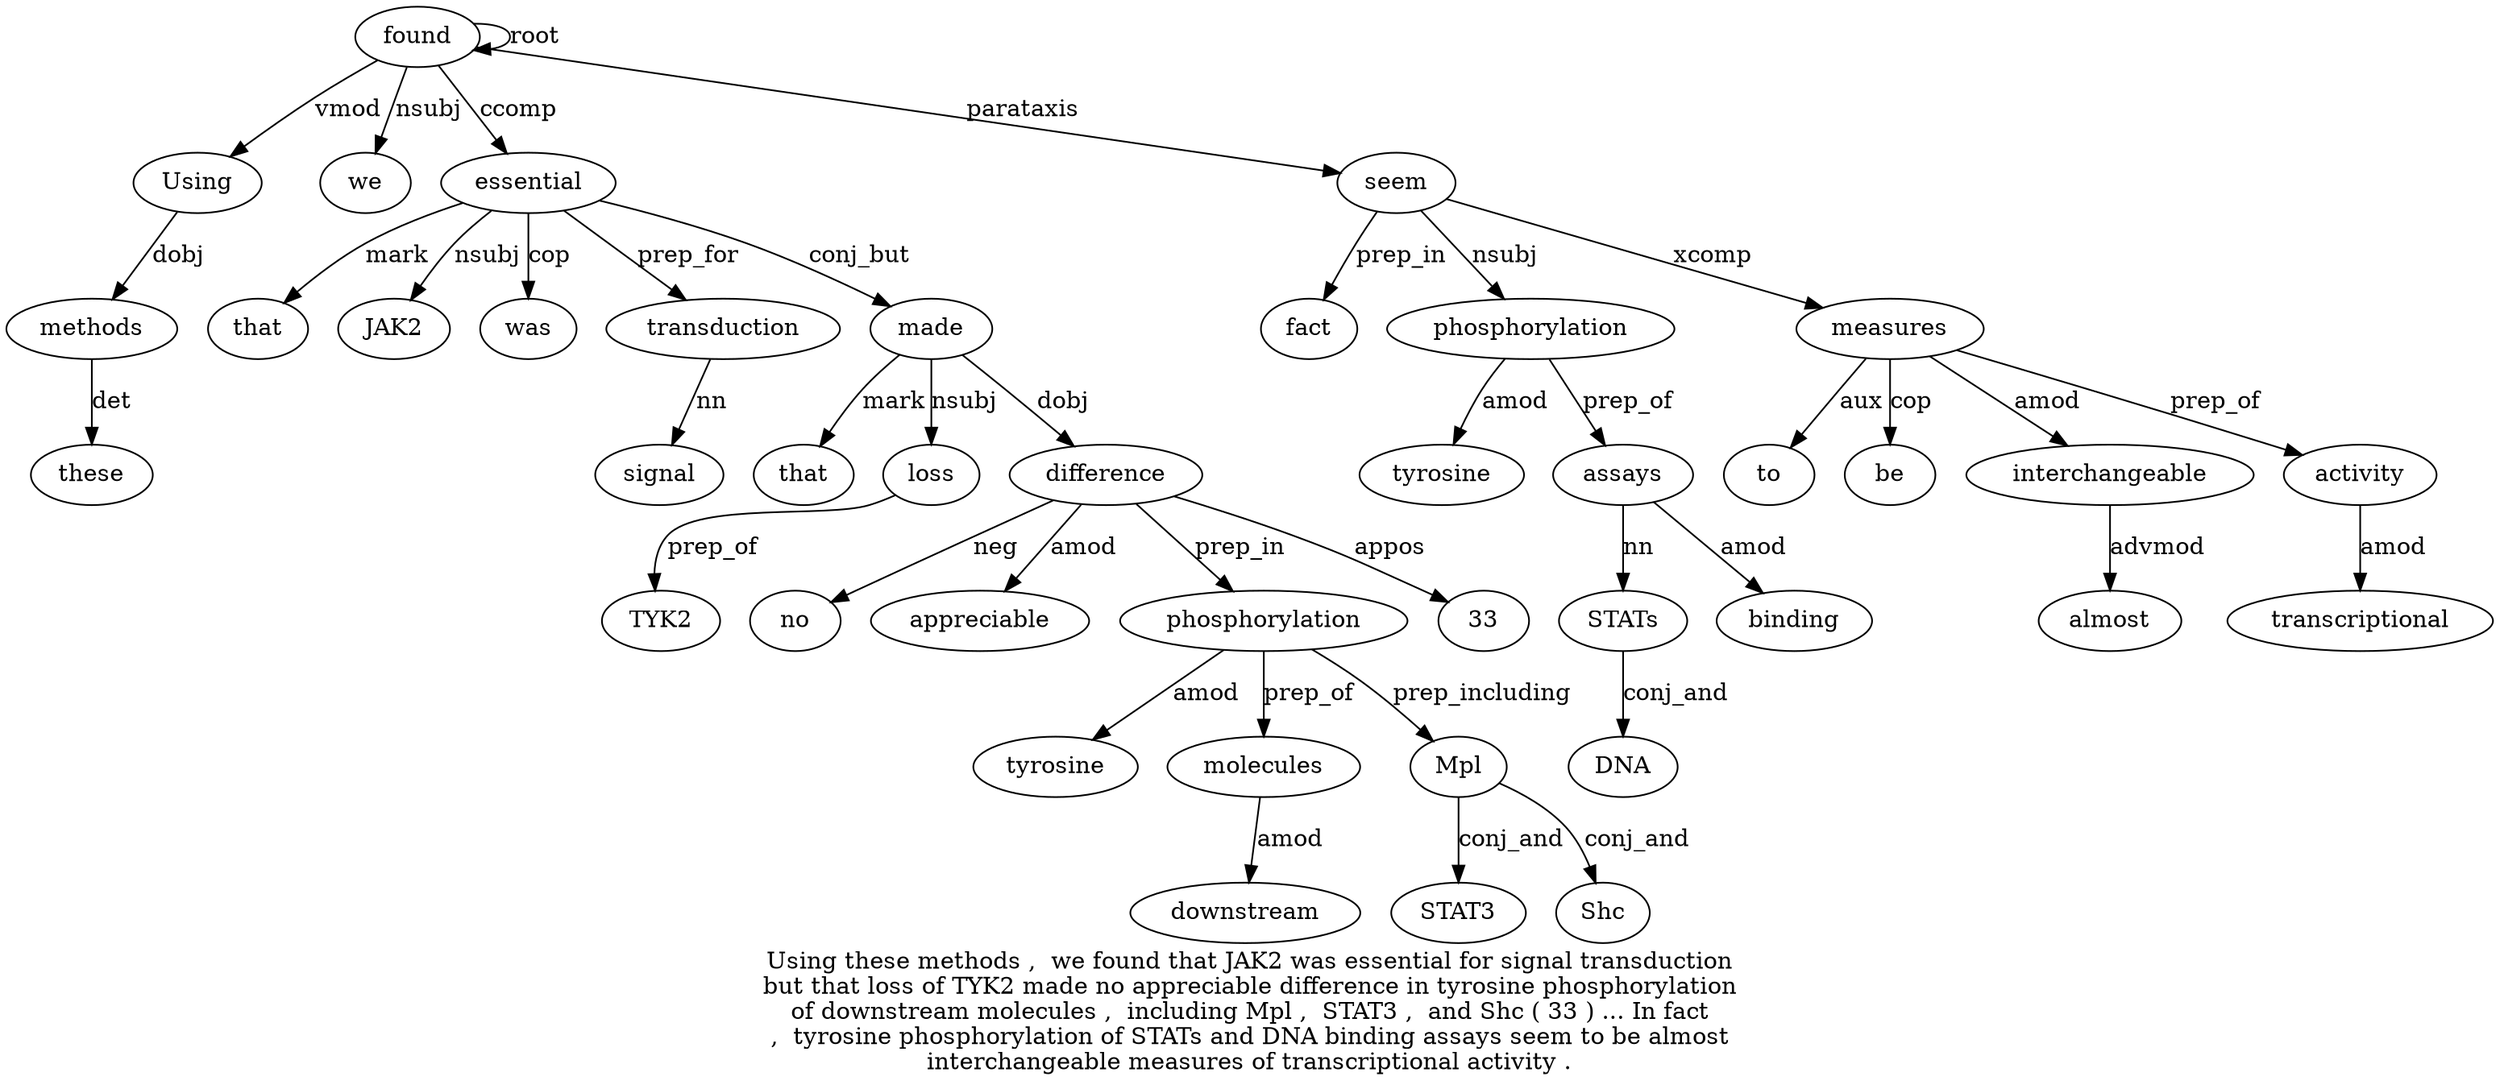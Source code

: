digraph "Using these methods ,  we found that JAK2 was essential for signal transduction but that loss of TYK2 made no appreciable difference in tyrosine phosphorylation of downstream molecules ,  including Mpl ,  STAT3 ,  and Shc ( 33 ) ... In fact ,  tyrosine phosphorylation of STATs and DNA binding assays seem to be almost interchangeable measures of transcriptional activity ." {
label="Using these methods ,  we found that JAK2 was essential for signal transduction
but that loss of TYK2 made no appreciable difference in tyrosine phosphorylation
of downstream molecules ,  including Mpl ,  STAT3 ,  and Shc ( 33 ) ... In fact
,  tyrosine phosphorylation of STATs and DNA binding assays seem to be almost
interchangeable measures of transcriptional activity .";
found6 [style=filled, fillcolor=white, label=found];
Using1 [style=filled, fillcolor=white, label=Using];
found6 -> Using1  [label=vmod];
methods3 [style=filled, fillcolor=white, label=methods];
these2 [style=filled, fillcolor=white, label=these];
methods3 -> these2  [label=det];
Using1 -> methods3  [label=dobj];
we5 [style=filled, fillcolor=white, label=we];
found6 -> we5  [label=nsubj];
found6 -> found6  [label=root];
essential10 [style=filled, fillcolor=white, label=essential];
that7 [style=filled, fillcolor=white, label=that];
essential10 -> that7  [label=mark];
JAK28 [style=filled, fillcolor=white, label=JAK2];
essential10 -> JAK28  [label=nsubj];
was9 [style=filled, fillcolor=white, label=was];
essential10 -> was9  [label=cop];
found6 -> essential10  [label=ccomp];
transduction13 [style=filled, fillcolor=white, label=transduction];
signal12 [style=filled, fillcolor=white, label=signal];
transduction13 -> signal12  [label=nn];
essential10 -> transduction13  [label=prep_for];
made19 [style=filled, fillcolor=white, label=made];
that15 [style=filled, fillcolor=white, label=that];
made19 -> that15  [label=mark];
loss16 [style=filled, fillcolor=white, label=loss];
made19 -> loss16  [label=nsubj];
TYK218 [style=filled, fillcolor=white, label=TYK2];
loss16 -> TYK218  [label=prep_of];
essential10 -> made19  [label=conj_but];
difference22 [style=filled, fillcolor=white, label=difference];
no20 [style=filled, fillcolor=white, label=no];
difference22 -> no20  [label=neg];
appreciable21 [style=filled, fillcolor=white, label=appreciable];
difference22 -> appreciable21  [label=amod];
made19 -> difference22  [label=dobj];
phosphorylation25 [style=filled, fillcolor=white, label=phosphorylation];
tyrosine24 [style=filled, fillcolor=white, label=tyrosine];
phosphorylation25 -> tyrosine24  [label=amod];
difference22 -> phosphorylation25  [label=prep_in];
molecules28 [style=filled, fillcolor=white, label=molecules];
downstream27 [style=filled, fillcolor=white, label=downstream];
molecules28 -> downstream27  [label=amod];
phosphorylation25 -> molecules28  [label=prep_of];
Mpl31 [style=filled, fillcolor=white, label=Mpl];
phosphorylation25 -> Mpl31  [label=prep_including];
STAT3 [style=filled, fillcolor=white, label=STAT3];
Mpl31 -> STAT3  [label=conj_and];
Shc36 [style=filled, fillcolor=white, label=Shc];
Mpl31 -> Shc36  [label=conj_and];
3338 [style=filled, fillcolor=white, label=33];
difference22 -> 3338  [label=appos];
seem52 [style=filled, fillcolor=white, label=seem];
fact42 [style=filled, fillcolor=white, label=fact];
seem52 -> fact42  [label=prep_in];
phosphorylation45 [style=filled, fillcolor=white, label=phosphorylation];
tyrosine44 [style=filled, fillcolor=white, label=tyrosine];
phosphorylation45 -> tyrosine44  [label=amod];
seem52 -> phosphorylation45  [label=nsubj];
assays51 [style=filled, fillcolor=white, label=assays];
STATs47 [style=filled, fillcolor=white, label=STATs];
assays51 -> STATs47  [label=nn];
DNA49 [style=filled, fillcolor=white, label=DNA];
STATs47 -> DNA49  [label=conj_and];
binding50 [style=filled, fillcolor=white, label=binding];
assays51 -> binding50  [label=amod];
phosphorylation45 -> assays51  [label=prep_of];
found6 -> seem52  [label=parataxis];
measures57 [style=filled, fillcolor=white, label=measures];
to53 [style=filled, fillcolor=white, label=to];
measures57 -> to53  [label=aux];
be54 [style=filled, fillcolor=white, label=be];
measures57 -> be54  [label=cop];
interchangeable56 [style=filled, fillcolor=white, label=interchangeable];
almost55 [style=filled, fillcolor=white, label=almost];
interchangeable56 -> almost55  [label=advmod];
measures57 -> interchangeable56  [label=amod];
seem52 -> measures57  [label=xcomp];
activity60 [style=filled, fillcolor=white, label=activity];
transcriptional59 [style=filled, fillcolor=white, label=transcriptional];
activity60 -> transcriptional59  [label=amod];
measures57 -> activity60  [label=prep_of];
}
